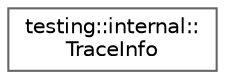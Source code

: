 digraph "Graphical Class Hierarchy"
{
 // LATEX_PDF_SIZE
  bgcolor="transparent";
  edge [fontname=Helvetica,fontsize=10,labelfontname=Helvetica,labelfontsize=10];
  node [fontname=Helvetica,fontsize=10,shape=box,height=0.2,width=0.4];
  rankdir="LR";
  Node0 [id="Node000000",label="testing::internal::\lTraceInfo",height=0.2,width=0.4,color="grey40", fillcolor="white", style="filled",URL="$structtesting_1_1internal_1_1_trace_info.html",tooltip=" "];
}
